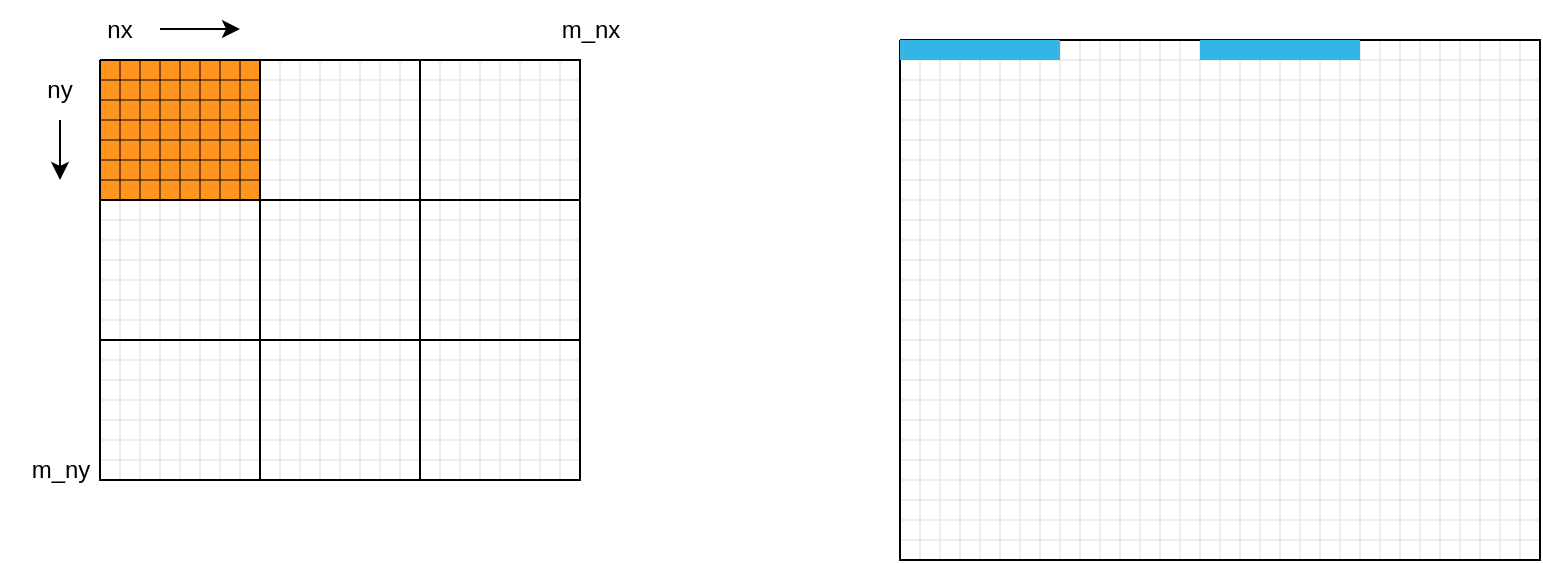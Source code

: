 <mxfile version="20.8.15" type="github">
  <diagram name="Page-1" id="q6f4kFPtnzYlWvJz_7-R">
    <mxGraphModel dx="1434" dy="741" grid="1" gridSize="10" guides="1" tooltips="1" connect="1" arrows="1" fold="1" page="1" pageScale="1" pageWidth="850" pageHeight="1100" math="0" shadow="0">
      <root>
        <mxCell id="0" />
        <mxCell id="1" parent="0" />
        <mxCell id="mMiPT7Uxaxkni7jwJ802-2" value="" style="verticalLabelPosition=bottom;verticalAlign=top;html=1;shape=mxgraph.basic.patternFillRect;fillStyle=grid;step=10;fillStrokeWidth=0.5;fillStrokeColor=#000000;fillColor=#FF951C;" vertex="1" parent="1">
          <mxGeometry x="50" y="230" width="80" height="70" as="geometry" />
        </mxCell>
        <mxCell id="mMiPT7Uxaxkni7jwJ802-3" value="" style="verticalLabelPosition=bottom;verticalAlign=top;html=1;shape=mxgraph.basic.patternFillRect;fillStyle=grid;step=10;fillStrokeWidth=0.5;fillStrokeColor=#dddddd;" vertex="1" parent="1">
          <mxGeometry x="130" y="230" width="80" height="70" as="geometry" />
        </mxCell>
        <mxCell id="mMiPT7Uxaxkni7jwJ802-11" value="" style="verticalLabelPosition=bottom;verticalAlign=top;html=1;shape=mxgraph.basic.patternFillRect;fillStyle=grid;step=10;fillStrokeWidth=0.5;fillStrokeColor=#dddddd;" vertex="1" parent="1">
          <mxGeometry x="210" y="230" width="80" height="70" as="geometry" />
        </mxCell>
        <mxCell id="mMiPT7Uxaxkni7jwJ802-12" value="" style="verticalLabelPosition=bottom;verticalAlign=top;html=1;shape=mxgraph.basic.patternFillRect;fillStyle=grid;step=10;fillStrokeWidth=0.5;fillStrokeColor=#dddddd;" vertex="1" parent="1">
          <mxGeometry x="130" y="300" width="80" height="70" as="geometry" />
        </mxCell>
        <mxCell id="mMiPT7Uxaxkni7jwJ802-13" value="" style="verticalLabelPosition=bottom;verticalAlign=top;html=1;shape=mxgraph.basic.patternFillRect;fillStyle=grid;step=10;fillStrokeWidth=0.5;fillStrokeColor=#dddddd;" vertex="1" parent="1">
          <mxGeometry x="210" y="300" width="80" height="70" as="geometry" />
        </mxCell>
        <mxCell id="mMiPT7Uxaxkni7jwJ802-16" value="" style="verticalLabelPosition=bottom;verticalAlign=top;html=1;shape=mxgraph.basic.patternFillRect;fillStyle=grid;step=10;fillStrokeWidth=0.5;fillStrokeColor=#dddddd;" vertex="1" parent="1">
          <mxGeometry x="210" y="370" width="80" height="70" as="geometry" />
        </mxCell>
        <mxCell id="mMiPT7Uxaxkni7jwJ802-17" value="" style="verticalLabelPosition=bottom;verticalAlign=top;html=1;shape=mxgraph.basic.patternFillRect;fillStyle=grid;step=10;fillStrokeWidth=0.5;fillStrokeColor=#dddddd;" vertex="1" parent="1">
          <mxGeometry x="130" y="370" width="80" height="70" as="geometry" />
        </mxCell>
        <mxCell id="mMiPT7Uxaxkni7jwJ802-18" value="" style="verticalLabelPosition=bottom;verticalAlign=top;html=1;shape=mxgraph.basic.patternFillRect;fillStyle=grid;step=10;fillStrokeWidth=0.5;fillStrokeColor=#dddddd;" vertex="1" parent="1">
          <mxGeometry x="50" y="370" width="80" height="70" as="geometry" />
        </mxCell>
        <mxCell id="mMiPT7Uxaxkni7jwJ802-19" value="" style="verticalLabelPosition=bottom;verticalAlign=top;html=1;shape=mxgraph.basic.patternFillRect;fillStyle=grid;step=10;fillStrokeWidth=0.5;fillStrokeColor=#dddddd;" vertex="1" parent="1">
          <mxGeometry x="50" y="300" width="80" height="70" as="geometry" />
        </mxCell>
        <mxCell id="mMiPT7Uxaxkni7jwJ802-20" value="" style="verticalLabelPosition=bottom;verticalAlign=top;html=1;shape=mxgraph.basic.patternFillRect;fillStyle=grid;step=10;fillStrokeWidth=0.5;fillStrokeColor=#dddddd;" vertex="1" parent="1">
          <mxGeometry x="450" y="220" width="320" height="260" as="geometry" />
        </mxCell>
        <mxCell id="mMiPT7Uxaxkni7jwJ802-21" value="nx" style="text;html=1;strokeColor=none;fillColor=none;align=center;verticalAlign=middle;whiteSpace=wrap;rounded=0;" vertex="1" parent="1">
          <mxGeometry x="30" y="200" width="60" height="30" as="geometry" />
        </mxCell>
        <mxCell id="mMiPT7Uxaxkni7jwJ802-25" value="" style="verticalLabelPosition=bottom;verticalAlign=top;html=1;shadow=0;dashed=0;strokeWidth=1;strokeColor=none;shape=rect;fillColor=#33b5e5;" vertex="1" parent="1">
          <mxGeometry x="600" y="220" width="80" height="10" as="geometry" />
        </mxCell>
        <mxCell id="mMiPT7Uxaxkni7jwJ802-31" value="" style="verticalLabelPosition=bottom;verticalAlign=top;html=1;shadow=0;dashed=0;strokeWidth=1;strokeColor=none;shape=rect;fillColor=#33b5e5;" vertex="1" parent="1">
          <mxGeometry x="450" y="220" width="80" height="10" as="geometry" />
        </mxCell>
        <mxCell id="mMiPT7Uxaxkni7jwJ802-33" value="ny" style="text;html=1;strokeColor=none;fillColor=none;align=center;verticalAlign=middle;whiteSpace=wrap;rounded=0;" vertex="1" parent="1">
          <mxGeometry y="230" width="60" height="30" as="geometry" />
        </mxCell>
        <mxCell id="mMiPT7Uxaxkni7jwJ802-34" value="" style="endArrow=classic;html=1;rounded=0;" edge="1" parent="1">
          <mxGeometry width="50" height="50" relative="1" as="geometry">
            <mxPoint x="80" y="214.5" as="sourcePoint" />
            <mxPoint x="120" y="214.5" as="targetPoint" />
          </mxGeometry>
        </mxCell>
        <mxCell id="mMiPT7Uxaxkni7jwJ802-35" value="" style="endArrow=classic;html=1;rounded=0;exitX=0.5;exitY=1;exitDx=0;exitDy=0;" edge="1" parent="1" source="mMiPT7Uxaxkni7jwJ802-33">
          <mxGeometry width="50" height="50" relative="1" as="geometry">
            <mxPoint x="90" y="224.5" as="sourcePoint" />
            <mxPoint x="30" y="290" as="targetPoint" />
          </mxGeometry>
        </mxCell>
        <mxCell id="mMiPT7Uxaxkni7jwJ802-36" value="m_nx" style="text;html=1;align=center;verticalAlign=middle;resizable=0;points=[];autosize=1;strokeColor=none;fillColor=none;" vertex="1" parent="1">
          <mxGeometry x="270" y="200" width="50" height="30" as="geometry" />
        </mxCell>
        <mxCell id="mMiPT7Uxaxkni7jwJ802-37" value="m_ny" style="text;html=1;align=center;verticalAlign=middle;resizable=0;points=[];autosize=1;strokeColor=none;fillColor=none;" vertex="1" parent="1">
          <mxGeometry x="5" y="420" width="50" height="30" as="geometry" />
        </mxCell>
      </root>
    </mxGraphModel>
  </diagram>
</mxfile>
